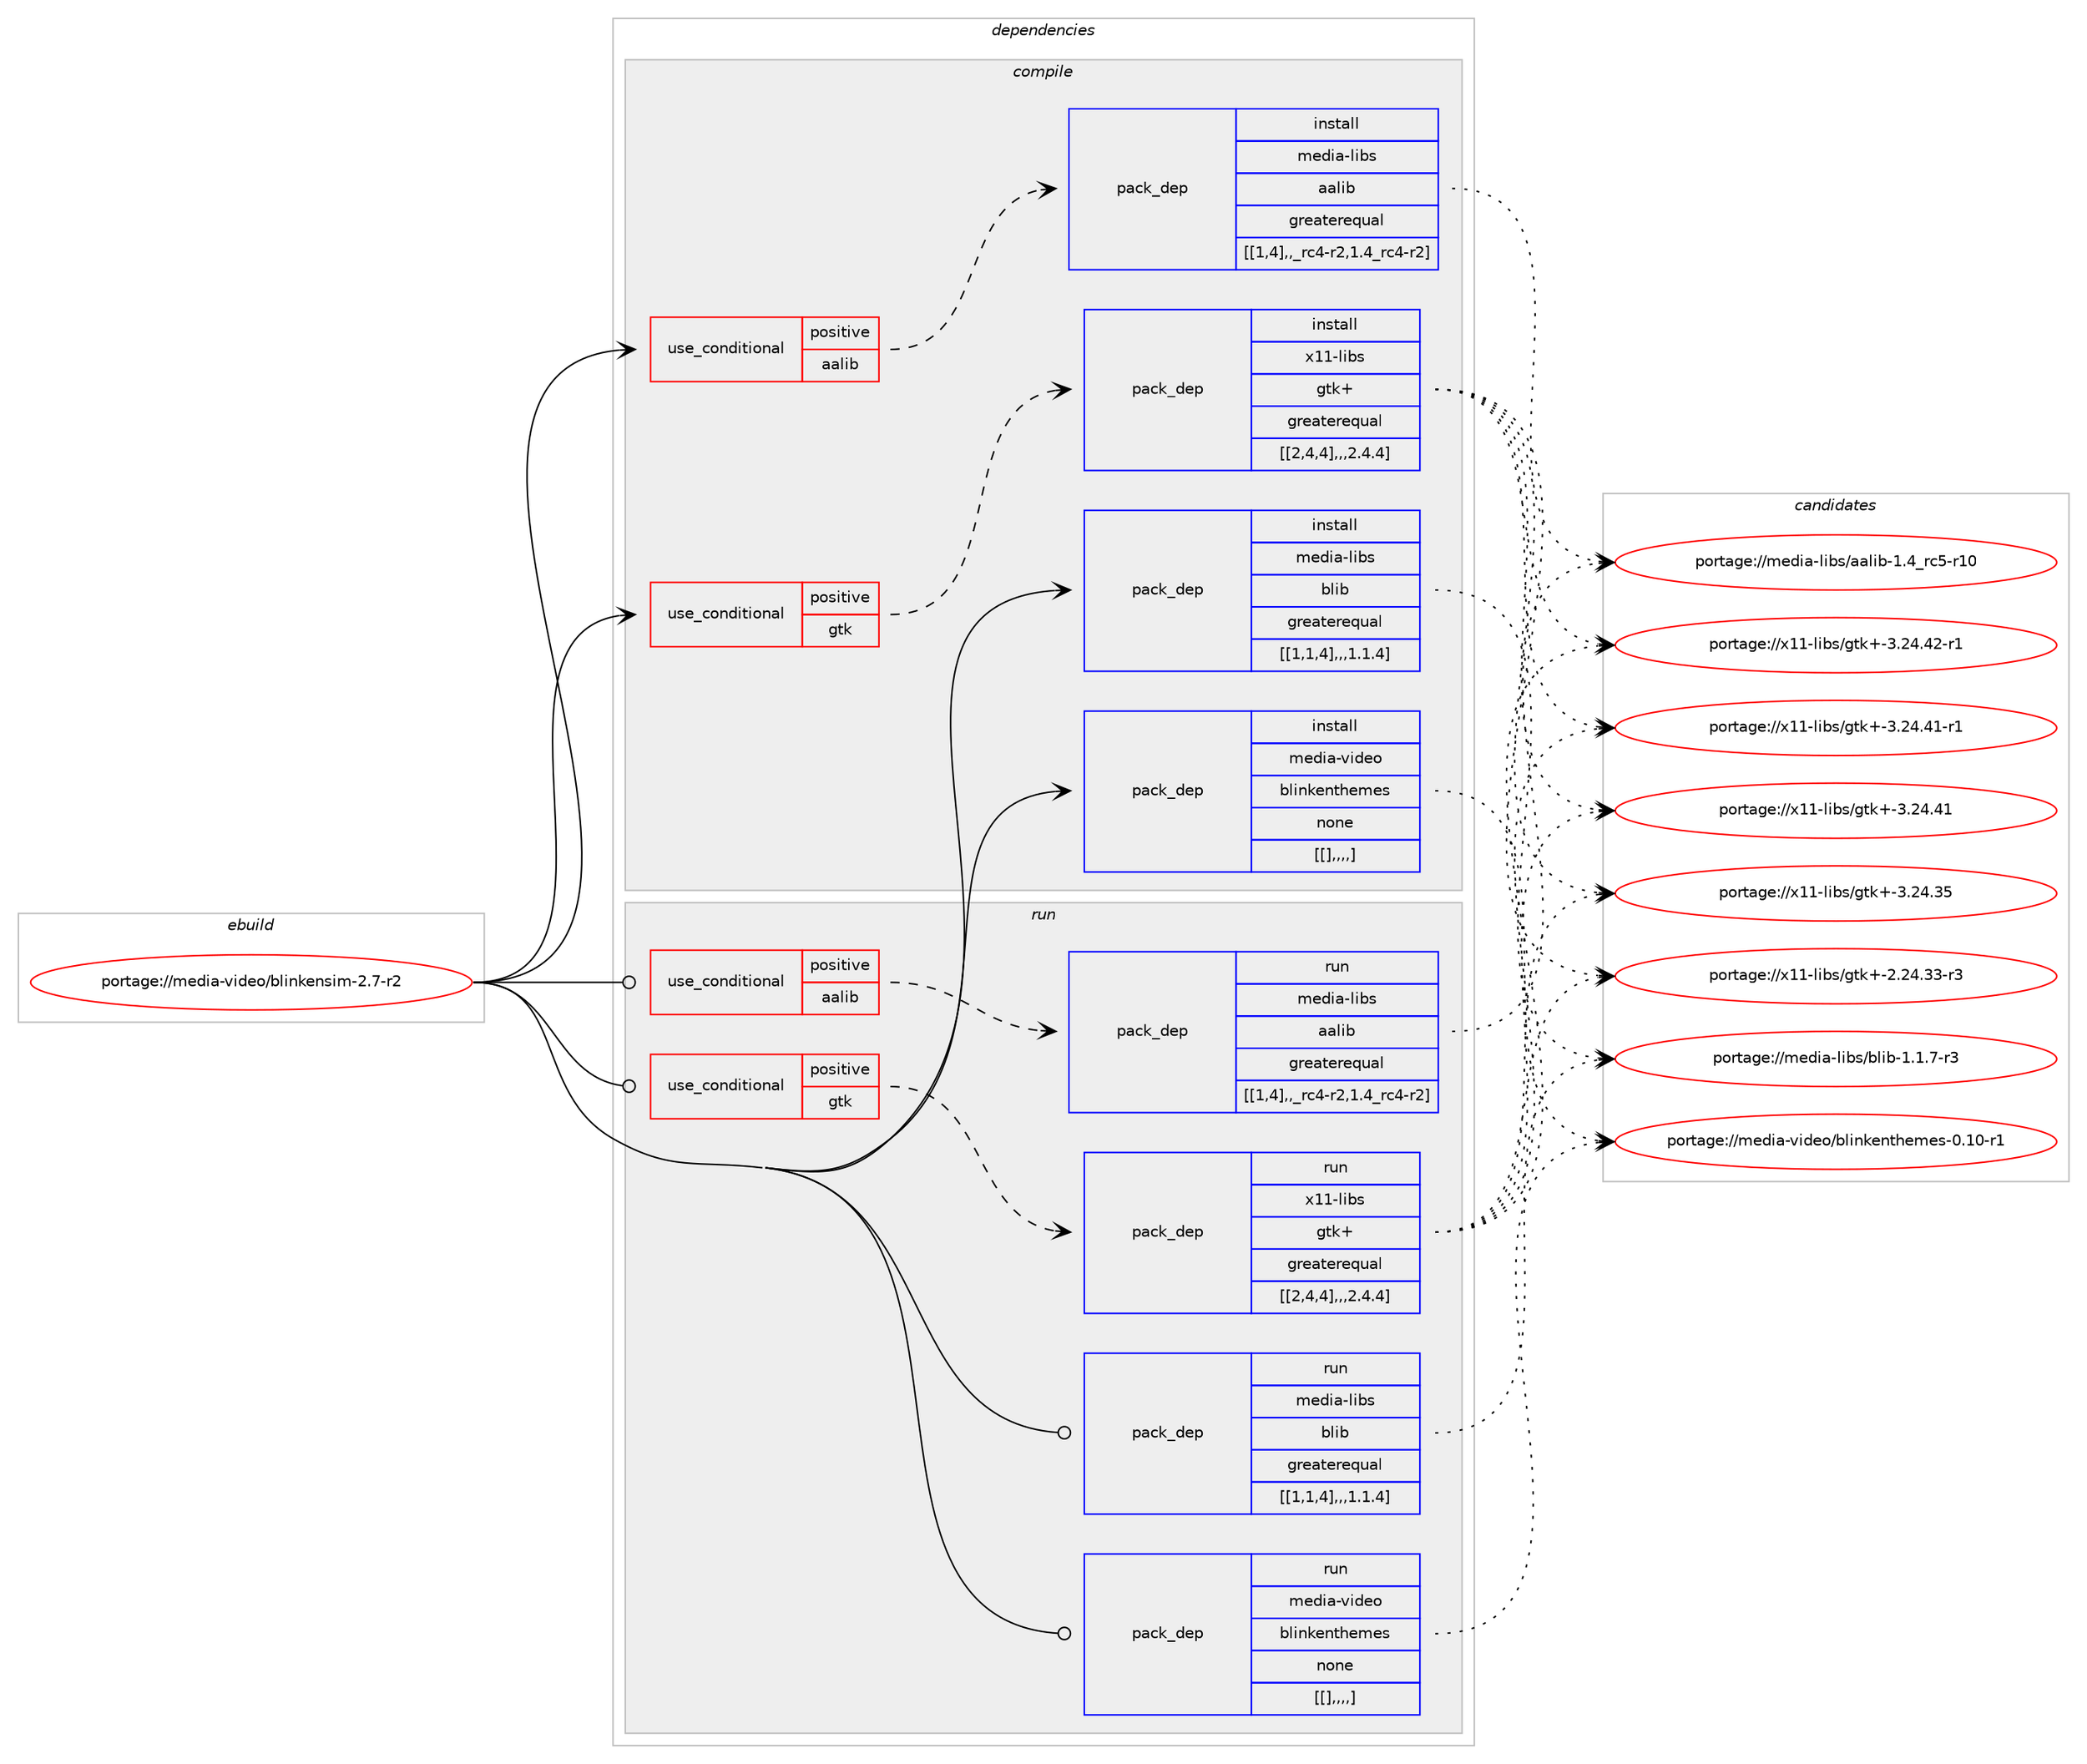 digraph prolog {

# *************
# Graph options
# *************

newrank=true;
concentrate=true;
compound=true;
graph [rankdir=LR,fontname=Helvetica,fontsize=10,ranksep=1.5];#, ranksep=2.5, nodesep=0.2];
edge  [arrowhead=vee];
node  [fontname=Helvetica,fontsize=10];

# **********
# The ebuild
# **********

subgraph cluster_leftcol {
color=gray;
label=<<i>ebuild</i>>;
id [label="portage://media-video/blinkensim-2.7-r2", color=red, width=4, href="../media-video/blinkensim-2.7-r2.svg"];
}

# ****************
# The dependencies
# ****************

subgraph cluster_midcol {
color=gray;
label=<<i>dependencies</i>>;
subgraph cluster_compile {
fillcolor="#eeeeee";
style=filled;
label=<<i>compile</i>>;
subgraph cond86512 {
dependency336186 [label=<<TABLE BORDER="0" CELLBORDER="1" CELLSPACING="0" CELLPADDING="4"><TR><TD ROWSPAN="3" CELLPADDING="10">use_conditional</TD></TR><TR><TD>positive</TD></TR><TR><TD>aalib</TD></TR></TABLE>>, shape=none, color=red];
subgraph pack247129 {
dependency336187 [label=<<TABLE BORDER="0" CELLBORDER="1" CELLSPACING="0" CELLPADDING="4" WIDTH="220"><TR><TD ROWSPAN="6" CELLPADDING="30">pack_dep</TD></TR><TR><TD WIDTH="110">install</TD></TR><TR><TD>media-libs</TD></TR><TR><TD>aalib</TD></TR><TR><TD>greaterequal</TD></TR><TR><TD>[[1,4],,_rc4-r2,1.4_rc4-r2]</TD></TR></TABLE>>, shape=none, color=blue];
}
dependency336186:e -> dependency336187:w [weight=20,style="dashed",arrowhead="vee"];
}
id:e -> dependency336186:w [weight=20,style="solid",arrowhead="vee"];
subgraph cond86513 {
dependency336188 [label=<<TABLE BORDER="0" CELLBORDER="1" CELLSPACING="0" CELLPADDING="4"><TR><TD ROWSPAN="3" CELLPADDING="10">use_conditional</TD></TR><TR><TD>positive</TD></TR><TR><TD>gtk</TD></TR></TABLE>>, shape=none, color=red];
subgraph pack247130 {
dependency336189 [label=<<TABLE BORDER="0" CELLBORDER="1" CELLSPACING="0" CELLPADDING="4" WIDTH="220"><TR><TD ROWSPAN="6" CELLPADDING="30">pack_dep</TD></TR><TR><TD WIDTH="110">install</TD></TR><TR><TD>x11-libs</TD></TR><TR><TD>gtk+</TD></TR><TR><TD>greaterequal</TD></TR><TR><TD>[[2,4,4],,,2.4.4]</TD></TR></TABLE>>, shape=none, color=blue];
}
dependency336188:e -> dependency336189:w [weight=20,style="dashed",arrowhead="vee"];
}
id:e -> dependency336188:w [weight=20,style="solid",arrowhead="vee"];
subgraph pack247131 {
dependency336190 [label=<<TABLE BORDER="0" CELLBORDER="1" CELLSPACING="0" CELLPADDING="4" WIDTH="220"><TR><TD ROWSPAN="6" CELLPADDING="30">pack_dep</TD></TR><TR><TD WIDTH="110">install</TD></TR><TR><TD>media-libs</TD></TR><TR><TD>blib</TD></TR><TR><TD>greaterequal</TD></TR><TR><TD>[[1,1,4],,,1.1.4]</TD></TR></TABLE>>, shape=none, color=blue];
}
id:e -> dependency336190:w [weight=20,style="solid",arrowhead="vee"];
subgraph pack247132 {
dependency336191 [label=<<TABLE BORDER="0" CELLBORDER="1" CELLSPACING="0" CELLPADDING="4" WIDTH="220"><TR><TD ROWSPAN="6" CELLPADDING="30">pack_dep</TD></TR><TR><TD WIDTH="110">install</TD></TR><TR><TD>media-video</TD></TR><TR><TD>blinkenthemes</TD></TR><TR><TD>none</TD></TR><TR><TD>[[],,,,]</TD></TR></TABLE>>, shape=none, color=blue];
}
id:e -> dependency336191:w [weight=20,style="solid",arrowhead="vee"];
}
subgraph cluster_compileandrun {
fillcolor="#eeeeee";
style=filled;
label=<<i>compile and run</i>>;
}
subgraph cluster_run {
fillcolor="#eeeeee";
style=filled;
label=<<i>run</i>>;
subgraph cond86514 {
dependency336192 [label=<<TABLE BORDER="0" CELLBORDER="1" CELLSPACING="0" CELLPADDING="4"><TR><TD ROWSPAN="3" CELLPADDING="10">use_conditional</TD></TR><TR><TD>positive</TD></TR><TR><TD>aalib</TD></TR></TABLE>>, shape=none, color=red];
subgraph pack247133 {
dependency336193 [label=<<TABLE BORDER="0" CELLBORDER="1" CELLSPACING="0" CELLPADDING="4" WIDTH="220"><TR><TD ROWSPAN="6" CELLPADDING="30">pack_dep</TD></TR><TR><TD WIDTH="110">run</TD></TR><TR><TD>media-libs</TD></TR><TR><TD>aalib</TD></TR><TR><TD>greaterequal</TD></TR><TR><TD>[[1,4],,_rc4-r2,1.4_rc4-r2]</TD></TR></TABLE>>, shape=none, color=blue];
}
dependency336192:e -> dependency336193:w [weight=20,style="dashed",arrowhead="vee"];
}
id:e -> dependency336192:w [weight=20,style="solid",arrowhead="odot"];
subgraph cond86515 {
dependency336194 [label=<<TABLE BORDER="0" CELLBORDER="1" CELLSPACING="0" CELLPADDING="4"><TR><TD ROWSPAN="3" CELLPADDING="10">use_conditional</TD></TR><TR><TD>positive</TD></TR><TR><TD>gtk</TD></TR></TABLE>>, shape=none, color=red];
subgraph pack247134 {
dependency336195 [label=<<TABLE BORDER="0" CELLBORDER="1" CELLSPACING="0" CELLPADDING="4" WIDTH="220"><TR><TD ROWSPAN="6" CELLPADDING="30">pack_dep</TD></TR><TR><TD WIDTH="110">run</TD></TR><TR><TD>x11-libs</TD></TR><TR><TD>gtk+</TD></TR><TR><TD>greaterequal</TD></TR><TR><TD>[[2,4,4],,,2.4.4]</TD></TR></TABLE>>, shape=none, color=blue];
}
dependency336194:e -> dependency336195:w [weight=20,style="dashed",arrowhead="vee"];
}
id:e -> dependency336194:w [weight=20,style="solid",arrowhead="odot"];
subgraph pack247135 {
dependency336196 [label=<<TABLE BORDER="0" CELLBORDER="1" CELLSPACING="0" CELLPADDING="4" WIDTH="220"><TR><TD ROWSPAN="6" CELLPADDING="30">pack_dep</TD></TR><TR><TD WIDTH="110">run</TD></TR><TR><TD>media-libs</TD></TR><TR><TD>blib</TD></TR><TR><TD>greaterequal</TD></TR><TR><TD>[[1,1,4],,,1.1.4]</TD></TR></TABLE>>, shape=none, color=blue];
}
id:e -> dependency336196:w [weight=20,style="solid",arrowhead="odot"];
subgraph pack247136 {
dependency336197 [label=<<TABLE BORDER="0" CELLBORDER="1" CELLSPACING="0" CELLPADDING="4" WIDTH="220"><TR><TD ROWSPAN="6" CELLPADDING="30">pack_dep</TD></TR><TR><TD WIDTH="110">run</TD></TR><TR><TD>media-video</TD></TR><TR><TD>blinkenthemes</TD></TR><TR><TD>none</TD></TR><TR><TD>[[],,,,]</TD></TR></TABLE>>, shape=none, color=blue];
}
id:e -> dependency336197:w [weight=20,style="solid",arrowhead="odot"];
}
}

# **************
# The candidates
# **************

subgraph cluster_choices {
rank=same;
color=gray;
label=<<i>candidates</i>>;

subgraph choice247129 {
color=black;
nodesep=1;
choice1091011001059745108105981154797971081059845494652951149953451144948 [label="portage://media-libs/aalib-1.4_rc5-r10", color=red, width=4,href="../media-libs/aalib-1.4_rc5-r10.svg"];
dependency336187:e -> choice1091011001059745108105981154797971081059845494652951149953451144948:w [style=dotted,weight="100"];
}
subgraph choice247130 {
color=black;
nodesep=1;
choice12049494510810598115471031161074345514650524652504511449 [label="portage://x11-libs/gtk+-3.24.42-r1", color=red, width=4,href="../x11-libs/gtk+-3.24.42-r1.svg"];
choice12049494510810598115471031161074345514650524652494511449 [label="portage://x11-libs/gtk+-3.24.41-r1", color=red, width=4,href="../x11-libs/gtk+-3.24.41-r1.svg"];
choice1204949451081059811547103116107434551465052465249 [label="portage://x11-libs/gtk+-3.24.41", color=red, width=4,href="../x11-libs/gtk+-3.24.41.svg"];
choice1204949451081059811547103116107434551465052465153 [label="portage://x11-libs/gtk+-3.24.35", color=red, width=4,href="../x11-libs/gtk+-3.24.35.svg"];
choice12049494510810598115471031161074345504650524651514511451 [label="portage://x11-libs/gtk+-2.24.33-r3", color=red, width=4,href="../x11-libs/gtk+-2.24.33-r3.svg"];
dependency336189:e -> choice12049494510810598115471031161074345514650524652504511449:w [style=dotted,weight="100"];
dependency336189:e -> choice12049494510810598115471031161074345514650524652494511449:w [style=dotted,weight="100"];
dependency336189:e -> choice1204949451081059811547103116107434551465052465249:w [style=dotted,weight="100"];
dependency336189:e -> choice1204949451081059811547103116107434551465052465153:w [style=dotted,weight="100"];
dependency336189:e -> choice12049494510810598115471031161074345504650524651514511451:w [style=dotted,weight="100"];
}
subgraph choice247131 {
color=black;
nodesep=1;
choice1091011001059745108105981154798108105984549464946554511451 [label="portage://media-libs/blib-1.1.7-r3", color=red, width=4,href="../media-libs/blib-1.1.7-r3.svg"];
dependency336190:e -> choice1091011001059745108105981154798108105984549464946554511451:w [style=dotted,weight="100"];
}
subgraph choice247132 {
color=black;
nodesep=1;
choice1091011001059745118105100101111479810810511010710111011610410110910111545484649484511449 [label="portage://media-video/blinkenthemes-0.10-r1", color=red, width=4,href="../media-video/blinkenthemes-0.10-r1.svg"];
dependency336191:e -> choice1091011001059745118105100101111479810810511010710111011610410110910111545484649484511449:w [style=dotted,weight="100"];
}
subgraph choice247133 {
color=black;
nodesep=1;
choice1091011001059745108105981154797971081059845494652951149953451144948 [label="portage://media-libs/aalib-1.4_rc5-r10", color=red, width=4,href="../media-libs/aalib-1.4_rc5-r10.svg"];
dependency336193:e -> choice1091011001059745108105981154797971081059845494652951149953451144948:w [style=dotted,weight="100"];
}
subgraph choice247134 {
color=black;
nodesep=1;
choice12049494510810598115471031161074345514650524652504511449 [label="portage://x11-libs/gtk+-3.24.42-r1", color=red, width=4,href="../x11-libs/gtk+-3.24.42-r1.svg"];
choice12049494510810598115471031161074345514650524652494511449 [label="portage://x11-libs/gtk+-3.24.41-r1", color=red, width=4,href="../x11-libs/gtk+-3.24.41-r1.svg"];
choice1204949451081059811547103116107434551465052465249 [label="portage://x11-libs/gtk+-3.24.41", color=red, width=4,href="../x11-libs/gtk+-3.24.41.svg"];
choice1204949451081059811547103116107434551465052465153 [label="portage://x11-libs/gtk+-3.24.35", color=red, width=4,href="../x11-libs/gtk+-3.24.35.svg"];
choice12049494510810598115471031161074345504650524651514511451 [label="portage://x11-libs/gtk+-2.24.33-r3", color=red, width=4,href="../x11-libs/gtk+-2.24.33-r3.svg"];
dependency336195:e -> choice12049494510810598115471031161074345514650524652504511449:w [style=dotted,weight="100"];
dependency336195:e -> choice12049494510810598115471031161074345514650524652494511449:w [style=dotted,weight="100"];
dependency336195:e -> choice1204949451081059811547103116107434551465052465249:w [style=dotted,weight="100"];
dependency336195:e -> choice1204949451081059811547103116107434551465052465153:w [style=dotted,weight="100"];
dependency336195:e -> choice12049494510810598115471031161074345504650524651514511451:w [style=dotted,weight="100"];
}
subgraph choice247135 {
color=black;
nodesep=1;
choice1091011001059745108105981154798108105984549464946554511451 [label="portage://media-libs/blib-1.1.7-r3", color=red, width=4,href="../media-libs/blib-1.1.7-r3.svg"];
dependency336196:e -> choice1091011001059745108105981154798108105984549464946554511451:w [style=dotted,weight="100"];
}
subgraph choice247136 {
color=black;
nodesep=1;
choice1091011001059745118105100101111479810810511010710111011610410110910111545484649484511449 [label="portage://media-video/blinkenthemes-0.10-r1", color=red, width=4,href="../media-video/blinkenthemes-0.10-r1.svg"];
dependency336197:e -> choice1091011001059745118105100101111479810810511010710111011610410110910111545484649484511449:w [style=dotted,weight="100"];
}
}

}
